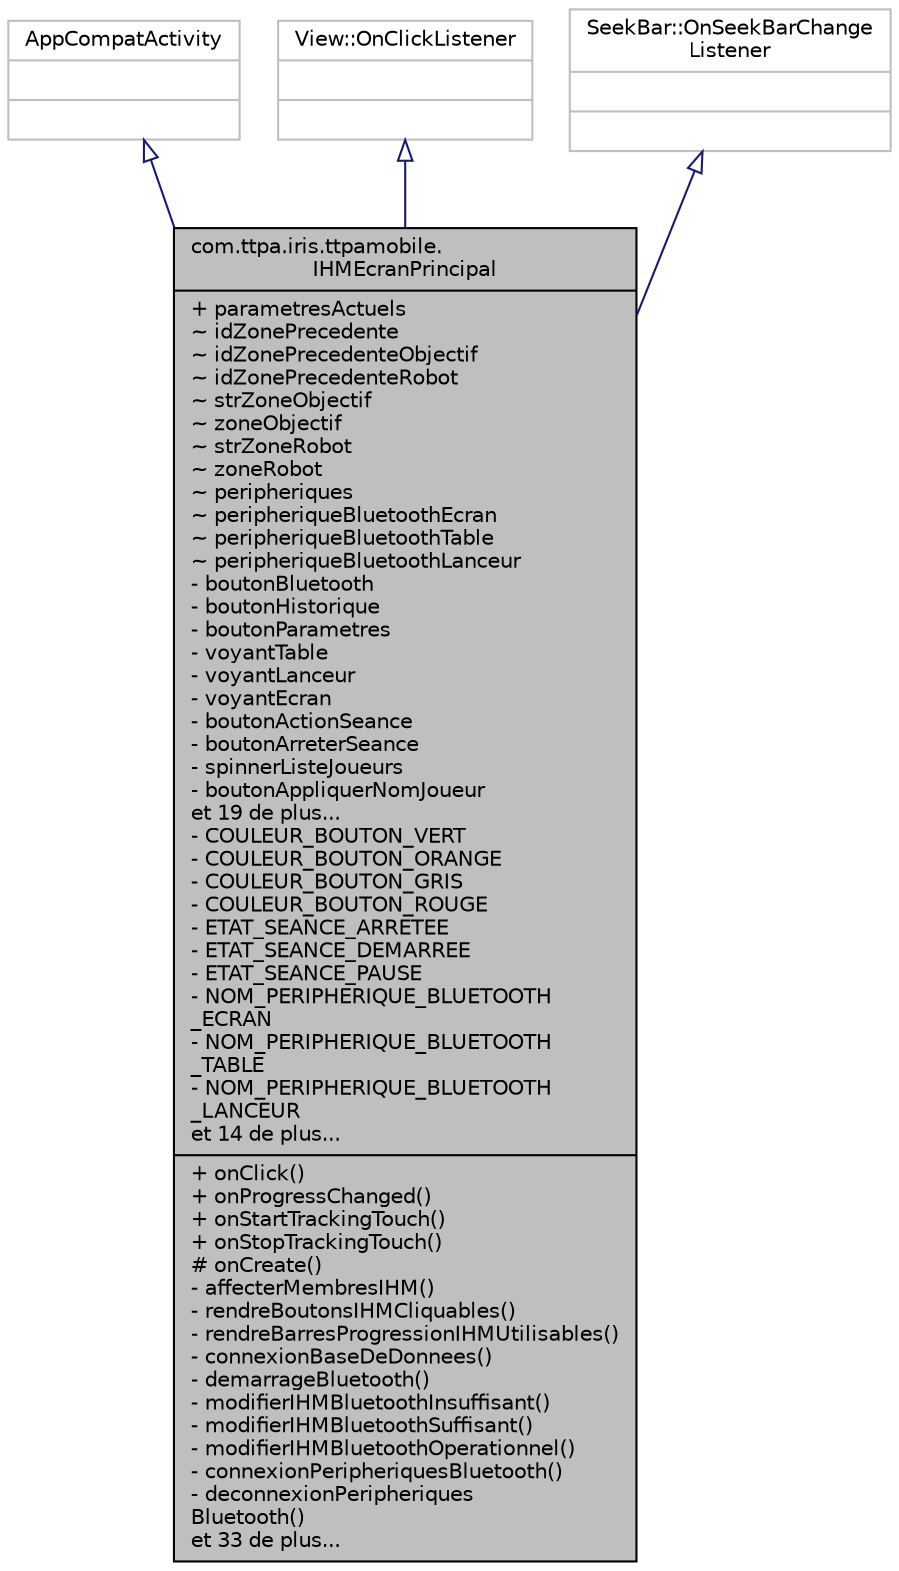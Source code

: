 digraph "com.ttpa.iris.ttpamobile.IHMEcranPrincipal"
{
  bgcolor="transparent";
  edge [fontname="Helvetica",fontsize="10",labelfontname="Helvetica",labelfontsize="10"];
  node [fontname="Helvetica",fontsize="10",shape=record];
  Node1 [label="{com.ttpa.iris.ttpamobile.\lIHMEcranPrincipal\n|+ parametresActuels\l~ idZonePrecedente\l~ idZonePrecedenteObjectif\l~ idZonePrecedenteRobot\l~ strZoneObjectif\l~ zoneObjectif\l~ strZoneRobot\l~ zoneRobot\l~ peripheriques\l~ peripheriqueBluetoothEcran\l~ peripheriqueBluetoothTable\l~ peripheriqueBluetoothLanceur\l- boutonBluetooth\l- boutonHistorique\l- boutonParametres\l- voyantTable\l- voyantLanceur\l- voyantEcran\l- boutonActionSeance\l- boutonArreterSeance\l- spinnerListeJoueurs\l- boutonAppliquerNomJoueur\let 19 de plus...\l- COULEUR_BOUTON_VERT\l- COULEUR_BOUTON_ORANGE\l- COULEUR_BOUTON_GRIS\l- COULEUR_BOUTON_ROUGE\l- ETAT_SEANCE_ARRETEE\l- ETAT_SEANCE_DEMARREE\l- ETAT_SEANCE_PAUSE\l- NOM_PERIPHERIQUE_BLUETOOTH\l_ECRAN\l- NOM_PERIPHERIQUE_BLUETOOTH\l_TABLE\l- NOM_PERIPHERIQUE_BLUETOOTH\l_LANCEUR\let 14 de plus...\l|+ onClick()\l+ onProgressChanged()\l+ onStartTrackingTouch()\l+ onStopTrackingTouch()\l# onCreate()\l- affecterMembresIHM()\l- rendreBoutonsIHMCliquables()\l- rendreBarresProgressionIHMUtilisables()\l- connexionBaseDeDonnees()\l- demarrageBluetooth()\l- modifierIHMBluetoothInsuffisant()\l- modifierIHMBluetoothSuffisant()\l- modifierIHMBluetoothOperationnel()\l- connexionPeripheriquesBluetooth()\l- deconnexionPeripheriques\lBluetooth()\let 33 de plus...\l}",height=0.2,width=0.4,color="black", fillcolor="grey75", style="filled", fontcolor="black"];
  Node2 -> Node1 [dir="back",color="midnightblue",fontsize="10",style="solid",arrowtail="onormal",fontname="Helvetica"];
  Node2 [label="{AppCompatActivity\n||}",height=0.2,width=0.4,color="grey75"];
  Node3 -> Node1 [dir="back",color="midnightblue",fontsize="10",style="solid",arrowtail="onormal",fontname="Helvetica"];
  Node3 [label="{View::OnClickListener\n||}",height=0.2,width=0.4,color="grey75"];
  Node4 -> Node1 [dir="back",color="midnightblue",fontsize="10",style="solid",arrowtail="onormal",fontname="Helvetica"];
  Node4 [label="{SeekBar::OnSeekBarChange\lListener\n||}",height=0.2,width=0.4,color="grey75"];
}

